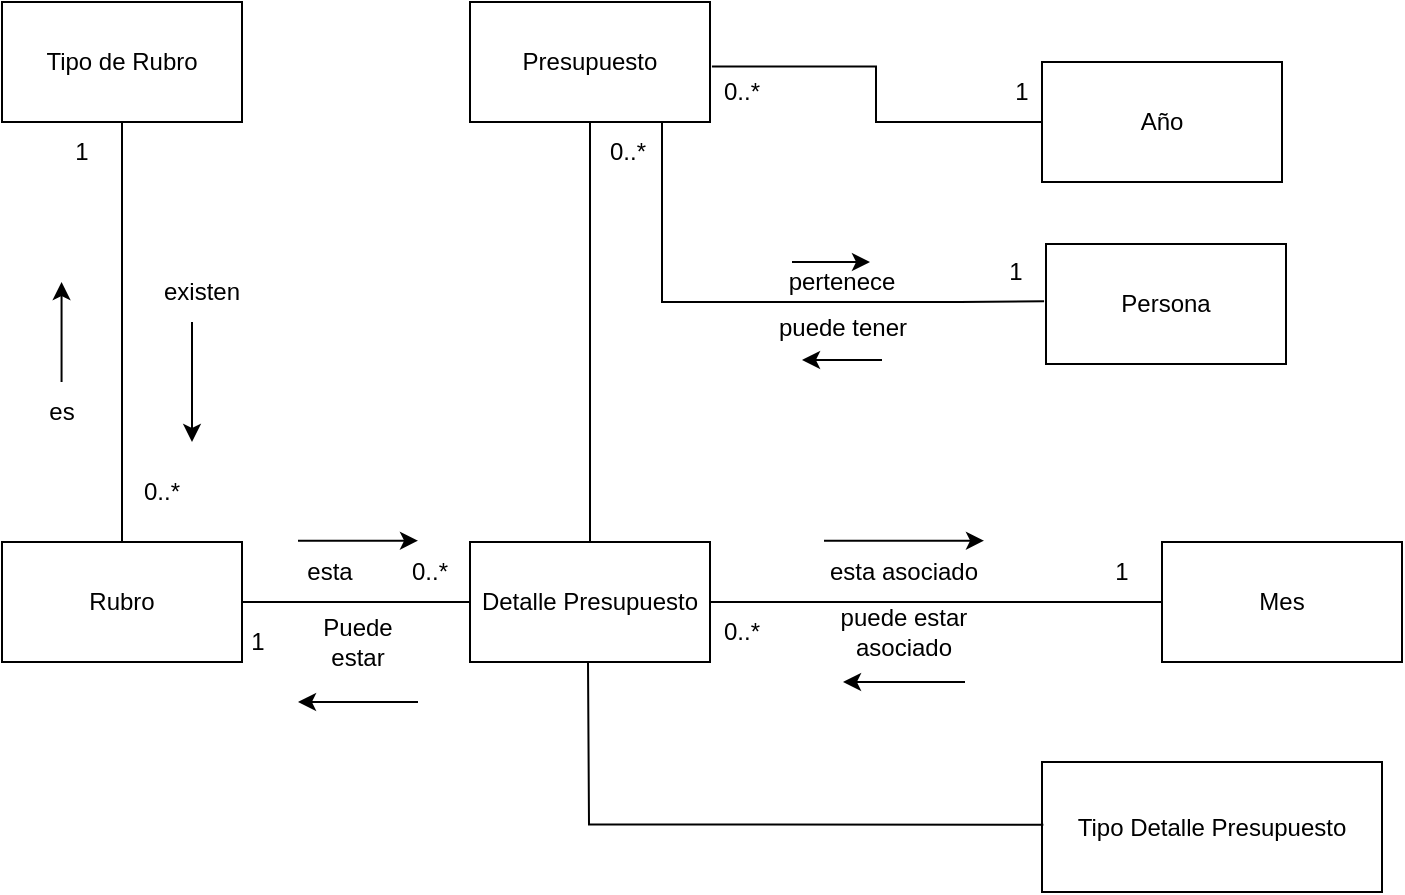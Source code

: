 <mxfile version="20.2.3" type="github">
  <diagram id="C5RBs43oDa-KdzZeNtuy" name="Page-1">
    <mxGraphModel dx="739" dy="300" grid="1" gridSize="10" guides="1" tooltips="1" connect="0" arrows="0" fold="1" page="1" pageScale="1" pageWidth="827" pageHeight="1169" math="0" shadow="0">
      <root>
        <mxCell id="WIyWlLk6GJQsqaUBKTNV-0" />
        <mxCell id="WIyWlLk6GJQsqaUBKTNV-1" parent="WIyWlLk6GJQsqaUBKTNV-0" />
        <mxCell id="WJLRLvmz7m52M2c8Ak2l-0" value="Tipo de Rubro" style="rounded=0;whiteSpace=wrap;html=1;" vertex="1" parent="WIyWlLk6GJQsqaUBKTNV-1">
          <mxGeometry x="120" y="100" width="120" height="60" as="geometry" />
        </mxCell>
        <mxCell id="WJLRLvmz7m52M2c8Ak2l-1" value="Rubro" style="rounded=0;whiteSpace=wrap;html=1;" vertex="1" parent="WIyWlLk6GJQsqaUBKTNV-1">
          <mxGeometry x="120" y="370" width="120" height="60" as="geometry" />
        </mxCell>
        <mxCell id="WJLRLvmz7m52M2c8Ak2l-3" value="Detalle Presupuesto" style="rounded=0;whiteSpace=wrap;html=1;" vertex="1" parent="WIyWlLk6GJQsqaUBKTNV-1">
          <mxGeometry x="354" y="370" width="120" height="60" as="geometry" />
        </mxCell>
        <mxCell id="WJLRLvmz7m52M2c8Ak2l-4" value="Mes" style="rounded=0;whiteSpace=wrap;html=1;" vertex="1" parent="WIyWlLk6GJQsqaUBKTNV-1">
          <mxGeometry x="700" y="370" width="120" height="60" as="geometry" />
        </mxCell>
        <mxCell id="WJLRLvmz7m52M2c8Ak2l-5" value="Presupuesto" style="rounded=0;whiteSpace=wrap;html=1;" vertex="1" parent="WIyWlLk6GJQsqaUBKTNV-1">
          <mxGeometry x="354" y="100" width="120" height="60" as="geometry" />
        </mxCell>
        <mxCell id="WJLRLvmz7m52M2c8Ak2l-6" value="Año" style="rounded=0;whiteSpace=wrap;html=1;" vertex="1" parent="WIyWlLk6GJQsqaUBKTNV-1">
          <mxGeometry x="640" y="130" width="120" height="60" as="geometry" />
        </mxCell>
        <mxCell id="WJLRLvmz7m52M2c8Ak2l-7" value="Persona" style="rounded=0;whiteSpace=wrap;html=1;" vertex="1" parent="WIyWlLk6GJQsqaUBKTNV-1">
          <mxGeometry x="642" y="221" width="120" height="60" as="geometry" />
        </mxCell>
        <mxCell id="WJLRLvmz7m52M2c8Ak2l-12" value="" style="endArrow=none;html=1;rounded=0;exitX=1;exitY=0.5;exitDx=0;exitDy=0;" edge="1" parent="WIyWlLk6GJQsqaUBKTNV-1" source="WJLRLvmz7m52M2c8Ak2l-1" target="WJLRLvmz7m52M2c8Ak2l-3">
          <mxGeometry width="50" height="50" relative="1" as="geometry">
            <mxPoint x="230" y="430" as="sourcePoint" />
            <mxPoint x="350" y="400" as="targetPoint" />
          </mxGeometry>
        </mxCell>
        <mxCell id="WJLRLvmz7m52M2c8Ak2l-13" value="0..*" style="text;html=1;strokeColor=none;fillColor=none;align=center;verticalAlign=middle;whiteSpace=wrap;rounded=0;" vertex="1" parent="WIyWlLk6GJQsqaUBKTNV-1">
          <mxGeometry x="170" y="330" width="60" height="30" as="geometry" />
        </mxCell>
        <mxCell id="WJLRLvmz7m52M2c8Ak2l-14" value="1" style="text;html=1;strokeColor=none;fillColor=none;align=center;verticalAlign=middle;whiteSpace=wrap;rounded=0;" vertex="1" parent="WIyWlLk6GJQsqaUBKTNV-1">
          <mxGeometry x="130" y="160" width="60" height="30" as="geometry" />
        </mxCell>
        <mxCell id="WJLRLvmz7m52M2c8Ak2l-16" value="" style="endArrow=none;html=1;rounded=0;entryX=0;entryY=0.5;entryDx=0;entryDy=0;exitX=1;exitY=0.5;exitDx=0;exitDy=0;" edge="1" parent="WIyWlLk6GJQsqaUBKTNV-1" source="WJLRLvmz7m52M2c8Ak2l-3" target="WJLRLvmz7m52M2c8Ak2l-4">
          <mxGeometry width="50" height="50" relative="1" as="geometry">
            <mxPoint x="500" y="400" as="sourcePoint" />
            <mxPoint x="524" y="350" as="targetPoint" />
          </mxGeometry>
        </mxCell>
        <mxCell id="WJLRLvmz7m52M2c8Ak2l-17" value="" style="endArrow=none;html=1;rounded=0;entryX=0.5;entryY=1;entryDx=0;entryDy=0;" edge="1" parent="WIyWlLk6GJQsqaUBKTNV-1" source="WJLRLvmz7m52M2c8Ak2l-3" target="WJLRLvmz7m52M2c8Ak2l-5">
          <mxGeometry width="50" height="50" relative="1" as="geometry">
            <mxPoint x="350" y="300" as="sourcePoint" />
            <mxPoint x="400" y="250" as="targetPoint" />
          </mxGeometry>
        </mxCell>
        <mxCell id="WJLRLvmz7m52M2c8Ak2l-18" value="" style="endArrow=none;html=1;rounded=0;exitX=0.5;exitY=0;exitDx=0;exitDy=0;" edge="1" parent="WIyWlLk6GJQsqaUBKTNV-1" source="WJLRLvmz7m52M2c8Ak2l-1" target="WJLRLvmz7m52M2c8Ak2l-0">
          <mxGeometry width="50" height="50" relative="1" as="geometry">
            <mxPoint x="350" y="300" as="sourcePoint" />
            <mxPoint x="400" y="250" as="targetPoint" />
          </mxGeometry>
        </mxCell>
        <mxCell id="WJLRLvmz7m52M2c8Ak2l-19" value="Tipo Detalle Presupuesto" style="rounded=0;whiteSpace=wrap;html=1;" vertex="1" parent="WIyWlLk6GJQsqaUBKTNV-1">
          <mxGeometry x="640" y="480" width="170" height="65" as="geometry" />
        </mxCell>
        <mxCell id="WJLRLvmz7m52M2c8Ak2l-23" value="" style="endArrow=classic;html=1;rounded=0;" edge="1" parent="WIyWlLk6GJQsqaUBKTNV-1">
          <mxGeometry width="50" height="50" relative="1" as="geometry">
            <mxPoint x="215" y="260" as="sourcePoint" />
            <mxPoint x="215" y="320" as="targetPoint" />
          </mxGeometry>
        </mxCell>
        <mxCell id="WJLRLvmz7m52M2c8Ak2l-25" value="existen" style="text;html=1;strokeColor=none;fillColor=none;align=center;verticalAlign=middle;whiteSpace=wrap;rounded=0;" vertex="1" parent="WIyWlLk6GJQsqaUBKTNV-1">
          <mxGeometry x="190" y="230" width="60" height="30" as="geometry" />
        </mxCell>
        <mxCell id="WJLRLvmz7m52M2c8Ak2l-28" value="es" style="text;html=1;strokeColor=none;fillColor=none;align=center;verticalAlign=middle;whiteSpace=wrap;rounded=0;" vertex="1" parent="WIyWlLk6GJQsqaUBKTNV-1">
          <mxGeometry x="120" y="290" width="60" height="30" as="geometry" />
        </mxCell>
        <mxCell id="WJLRLvmz7m52M2c8Ak2l-29" value="" style="endArrow=classic;html=1;rounded=0;" edge="1" parent="WIyWlLk6GJQsqaUBKTNV-1">
          <mxGeometry width="50" height="50" relative="1" as="geometry">
            <mxPoint x="149.78" y="290" as="sourcePoint" />
            <mxPoint x="149.78" y="240" as="targetPoint" />
            <Array as="points">
              <mxPoint x="149.78" y="280" />
            </Array>
          </mxGeometry>
        </mxCell>
        <mxCell id="WJLRLvmz7m52M2c8Ak2l-30" value="" style="endArrow=none;html=1;rounded=0;edgeStyle=orthogonalEdgeStyle;exitX=1.008;exitY=0.538;exitDx=0;exitDy=0;exitPerimeter=0;entryX=0;entryY=0.5;entryDx=0;entryDy=0;entryPerimeter=0;" edge="1" parent="WIyWlLk6GJQsqaUBKTNV-1" source="WJLRLvmz7m52M2c8Ak2l-5" target="WJLRLvmz7m52M2c8Ak2l-6">
          <mxGeometry width="50" height="50" relative="1" as="geometry">
            <mxPoint x="410" y="220" as="sourcePoint" />
            <mxPoint x="460" y="170" as="targetPoint" />
          </mxGeometry>
        </mxCell>
        <mxCell id="WJLRLvmz7m52M2c8Ak2l-31" value="0..*" style="text;html=1;strokeColor=none;fillColor=none;align=center;verticalAlign=middle;whiteSpace=wrap;rounded=0;" vertex="1" parent="WIyWlLk6GJQsqaUBKTNV-1">
          <mxGeometry x="470" y="130" width="40" height="30" as="geometry" />
        </mxCell>
        <mxCell id="WJLRLvmz7m52M2c8Ak2l-33" value="1" style="text;html=1;strokeColor=none;fillColor=none;align=center;verticalAlign=middle;whiteSpace=wrap;rounded=0;" vertex="1" parent="WIyWlLk6GJQsqaUBKTNV-1">
          <mxGeometry x="600" y="130" width="60" height="30" as="geometry" />
        </mxCell>
        <mxCell id="WJLRLvmz7m52M2c8Ak2l-34" value="" style="endArrow=none;html=1;rounded=0;edgeStyle=orthogonalEdgeStyle;entryX=-0.008;entryY=0.478;entryDx=0;entryDy=0;entryPerimeter=0;" edge="1" parent="WIyWlLk6GJQsqaUBKTNV-1" source="WJLRLvmz7m52M2c8Ak2l-5" target="WJLRLvmz7m52M2c8Ak2l-7">
          <mxGeometry width="50" height="50" relative="1" as="geometry">
            <mxPoint x="440" y="180" as="sourcePoint" />
            <mxPoint x="524" y="200" as="targetPoint" />
            <Array as="points">
              <mxPoint x="450" y="250" />
              <mxPoint x="599" y="250" />
            </Array>
          </mxGeometry>
        </mxCell>
        <mxCell id="WJLRLvmz7m52M2c8Ak2l-35" value="0..*" style="text;html=1;strokeColor=none;fillColor=none;align=center;verticalAlign=middle;whiteSpace=wrap;rounded=0;" vertex="1" parent="WIyWlLk6GJQsqaUBKTNV-1">
          <mxGeometry x="465" y="400" width="50" height="30" as="geometry" />
        </mxCell>
        <mxCell id="WJLRLvmz7m52M2c8Ak2l-36" value="1" style="text;html=1;strokeColor=none;fillColor=none;align=center;verticalAlign=middle;whiteSpace=wrap;rounded=0;" vertex="1" parent="WIyWlLk6GJQsqaUBKTNV-1">
          <mxGeometry x="660" y="370" width="40" height="30" as="geometry" />
        </mxCell>
        <mxCell id="WJLRLvmz7m52M2c8Ak2l-37" value="esta asociado" style="text;html=1;strokeColor=none;fillColor=none;align=center;verticalAlign=middle;whiteSpace=wrap;rounded=0;" vertex="1" parent="WIyWlLk6GJQsqaUBKTNV-1">
          <mxGeometry x="521" y="370" width="100" height="30" as="geometry" />
        </mxCell>
        <mxCell id="WJLRLvmz7m52M2c8Ak2l-38" value="puede estar asociado" style="text;html=1;strokeColor=none;fillColor=none;align=center;verticalAlign=middle;whiteSpace=wrap;rounded=0;" vertex="1" parent="WIyWlLk6GJQsqaUBKTNV-1">
          <mxGeometry x="521" y="405" width="100" height="20" as="geometry" />
        </mxCell>
        <mxCell id="WJLRLvmz7m52M2c8Ak2l-40" value="" style="endArrow=classic;html=1;rounded=0;" edge="1" parent="WIyWlLk6GJQsqaUBKTNV-1">
          <mxGeometry width="50" height="50" relative="1" as="geometry">
            <mxPoint x="531" y="369.33" as="sourcePoint" />
            <mxPoint x="611" y="369.33" as="targetPoint" />
          </mxGeometry>
        </mxCell>
        <mxCell id="WJLRLvmz7m52M2c8Ak2l-41" value="" style="endArrow=classic;html=1;rounded=0;" edge="1" parent="WIyWlLk6GJQsqaUBKTNV-1">
          <mxGeometry width="50" height="50" relative="1" as="geometry">
            <mxPoint x="601.5" y="440.0" as="sourcePoint" />
            <mxPoint x="540.5" y="440" as="targetPoint" />
          </mxGeometry>
        </mxCell>
        <mxCell id="WJLRLvmz7m52M2c8Ak2l-42" value="" style="endArrow=none;html=1;rounded=0;edgeStyle=orthogonalEdgeStyle;exitX=0.004;exitY=0.482;exitDx=0;exitDy=0;exitPerimeter=0;" edge="1" parent="WIyWlLk6GJQsqaUBKTNV-1" source="WJLRLvmz7m52M2c8Ak2l-19">
          <mxGeometry width="50" height="50" relative="1" as="geometry">
            <mxPoint x="610" y="530" as="sourcePoint" />
            <mxPoint x="413" y="430" as="targetPoint" />
          </mxGeometry>
        </mxCell>
        <mxCell id="WJLRLvmz7m52M2c8Ak2l-43" value="1" style="text;html=1;strokeColor=none;fillColor=none;align=center;verticalAlign=middle;whiteSpace=wrap;rounded=0;" vertex="1" parent="WIyWlLk6GJQsqaUBKTNV-1">
          <mxGeometry x="228" y="405" width="40" height="30" as="geometry" />
        </mxCell>
        <mxCell id="WJLRLvmz7m52M2c8Ak2l-44" value="esta" style="text;html=1;strokeColor=none;fillColor=none;align=center;verticalAlign=middle;whiteSpace=wrap;rounded=0;" vertex="1" parent="WIyWlLk6GJQsqaUBKTNV-1">
          <mxGeometry x="254" y="380" width="60" height="10" as="geometry" />
        </mxCell>
        <mxCell id="WJLRLvmz7m52M2c8Ak2l-45" value="0..*" style="text;html=1;strokeColor=none;fillColor=none;align=center;verticalAlign=middle;whiteSpace=wrap;rounded=0;" vertex="1" parent="WIyWlLk6GJQsqaUBKTNV-1">
          <mxGeometry x="314" y="370" width="40" height="30" as="geometry" />
        </mxCell>
        <mxCell id="WJLRLvmz7m52M2c8Ak2l-46" value="Puede estar" style="text;html=1;strokeColor=none;fillColor=none;align=center;verticalAlign=middle;whiteSpace=wrap;rounded=0;" vertex="1" parent="WIyWlLk6GJQsqaUBKTNV-1">
          <mxGeometry x="268" y="405" width="60" height="30" as="geometry" />
        </mxCell>
        <mxCell id="WJLRLvmz7m52M2c8Ak2l-47" value="" style="endArrow=classic;html=1;rounded=0;" edge="1" parent="WIyWlLk6GJQsqaUBKTNV-1">
          <mxGeometry width="50" height="50" relative="1" as="geometry">
            <mxPoint x="328" y="450" as="sourcePoint" />
            <mxPoint x="268" y="450" as="targetPoint" />
          </mxGeometry>
        </mxCell>
        <mxCell id="WJLRLvmz7m52M2c8Ak2l-48" value="" style="endArrow=classic;html=1;rounded=0;" edge="1" parent="WIyWlLk6GJQsqaUBKTNV-1">
          <mxGeometry width="50" height="50" relative="1" as="geometry">
            <mxPoint x="268" y="369.33" as="sourcePoint" />
            <mxPoint x="328" y="369.33" as="targetPoint" />
          </mxGeometry>
        </mxCell>
        <mxCell id="WJLRLvmz7m52M2c8Ak2l-49" value="0..*" style="text;html=1;strokeColor=none;fillColor=none;align=center;verticalAlign=middle;whiteSpace=wrap;rounded=0;" vertex="1" parent="WIyWlLk6GJQsqaUBKTNV-1">
          <mxGeometry x="420" y="160" width="26" height="30" as="geometry" />
        </mxCell>
        <mxCell id="WJLRLvmz7m52M2c8Ak2l-50" value="1" style="text;html=1;strokeColor=none;fillColor=none;align=center;verticalAlign=middle;whiteSpace=wrap;rounded=0;" vertex="1" parent="WIyWlLk6GJQsqaUBKTNV-1">
          <mxGeometry x="612" y="220" width="30" height="30" as="geometry" />
        </mxCell>
        <mxCell id="WJLRLvmz7m52M2c8Ak2l-51" value="pertenece" style="text;html=1;strokeColor=none;fillColor=none;align=center;verticalAlign=middle;whiteSpace=wrap;rounded=0;" vertex="1" parent="WIyWlLk6GJQsqaUBKTNV-1">
          <mxGeometry x="510" y="230" width="60" height="20" as="geometry" />
        </mxCell>
        <mxCell id="WJLRLvmz7m52M2c8Ak2l-52" value="" style="endArrow=classic;html=1;rounded=0;" edge="1" parent="WIyWlLk6GJQsqaUBKTNV-1">
          <mxGeometry width="50" height="50" relative="1" as="geometry">
            <mxPoint x="560" y="279" as="sourcePoint" />
            <mxPoint x="520" y="279" as="targetPoint" />
          </mxGeometry>
        </mxCell>
        <mxCell id="WJLRLvmz7m52M2c8Ak2l-53" value="puede tener" style="text;html=1;strokeColor=none;fillColor=none;align=center;verticalAlign=middle;whiteSpace=wrap;rounded=0;" vertex="1" parent="WIyWlLk6GJQsqaUBKTNV-1">
          <mxGeometry x="499.5" y="252" width="81" height="22" as="geometry" />
        </mxCell>
        <mxCell id="WJLRLvmz7m52M2c8Ak2l-54" value="" style="endArrow=classic;html=1;rounded=0;" edge="1" parent="WIyWlLk6GJQsqaUBKTNV-1">
          <mxGeometry width="50" height="50" relative="1" as="geometry">
            <mxPoint x="515" y="230" as="sourcePoint" />
            <mxPoint x="554" y="230" as="targetPoint" />
          </mxGeometry>
        </mxCell>
      </root>
    </mxGraphModel>
  </diagram>
</mxfile>
